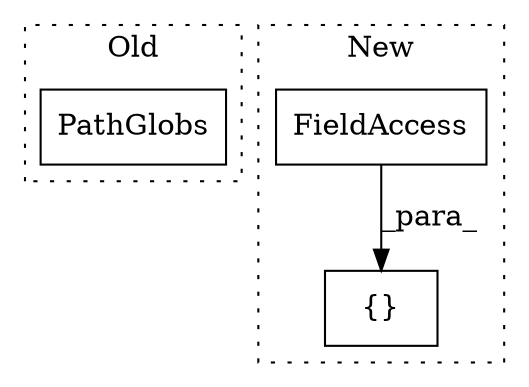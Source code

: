 digraph G {
subgraph cluster0 {
1 [label="PathGlobs" a="32" s="9722,9802" l="10,1" shape="box"];
label = "Old";
style="dotted";
}
subgraph cluster1 {
2 [label="{}" a="4" s="10133,10169" l="1,1" shape="box"];
3 [label="FieldAccess" a="22" s="10134" l="35" shape="box"];
label = "New";
style="dotted";
}
3 -> 2 [label="_para_"];
}